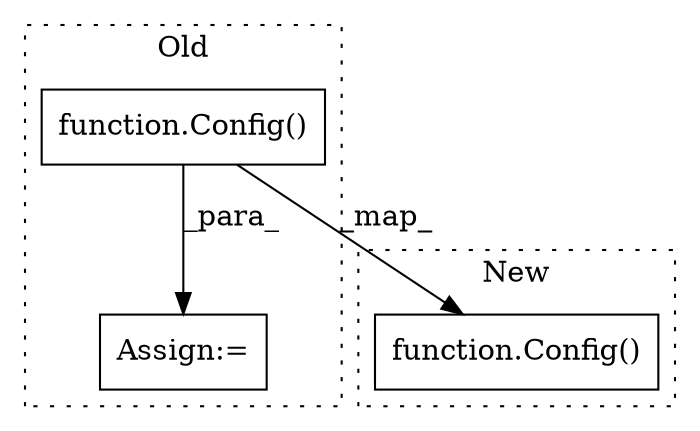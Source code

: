 digraph G {
subgraph cluster0 {
1 [label="function.Config()" a="75" s="2492" l="8" shape="box"];
3 [label="Assign:=" a="68" s="2489" l="3" shape="box"];
label = "Old";
style="dotted";
}
subgraph cluster1 {
2 [label="function.Config()" a="75" s="2481" l="8" shape="box"];
label = "New";
style="dotted";
}
1 -> 2 [label="_map_"];
1 -> 3 [label="_para_"];
}